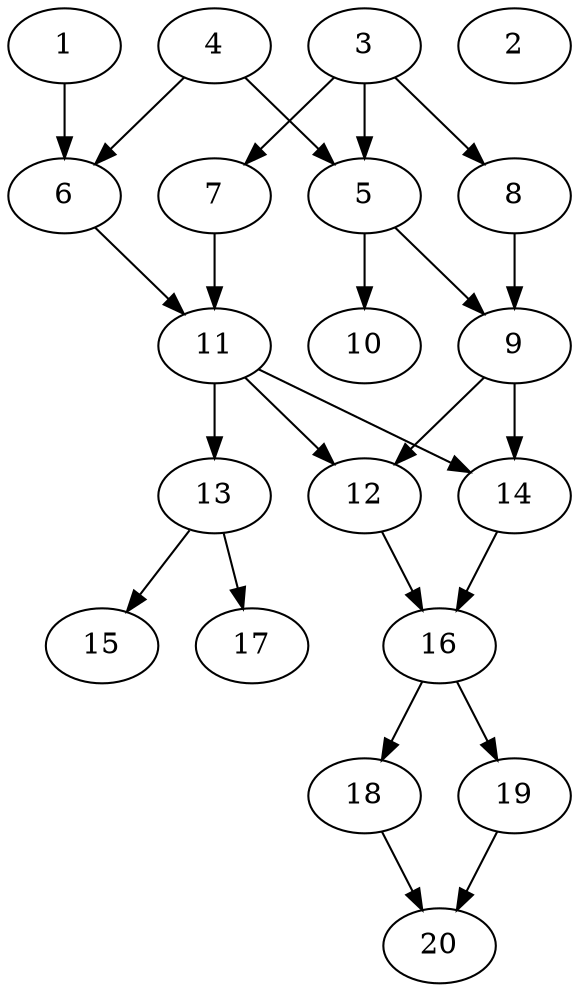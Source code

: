 // DAG automatically generated by daggen at Sat Jul 27 15:35:52 2019
// ./daggen --dot -n 20 --ccr 0.4 --fat 0.4 --regular 0.5 --density 0.6 --mindata 5242880 --maxdata 52428800 
digraph G {
  1 [size="84213760", alpha="0.04", expect_size="33685504"] 
  1 -> 6 [size ="33685504"]
  2 [size="98467840", alpha="0.14", expect_size="39387136"] 
  3 [size="34600960", alpha="0.03", expect_size="13840384"] 
  3 -> 5 [size ="13840384"]
  3 -> 7 [size ="13840384"]
  3 -> 8 [size ="13840384"]
  4 [size="22425600", alpha="0.07", expect_size="8970240"] 
  4 -> 5 [size ="8970240"]
  4 -> 6 [size ="8970240"]
  5 [size="99724800", alpha="0.08", expect_size="39889920"] 
  5 -> 9 [size ="39889920"]
  5 -> 10 [size ="39889920"]
  6 [size="90869760", alpha="0.06", expect_size="36347904"] 
  6 -> 11 [size ="36347904"]
  7 [size="124160000", alpha="0.08", expect_size="49664000"] 
  7 -> 11 [size ="49664000"]
  8 [size="128186880", alpha="0.04", expect_size="51274752"] 
  8 -> 9 [size ="51274752"]
  9 [size="118026240", alpha="0.17", expect_size="47210496"] 
  9 -> 12 [size ="47210496"]
  9 -> 14 [size ="47210496"]
  10 [size="82135040", alpha="0.05", expect_size="32854016"] 
  11 [size="24038400", alpha="0.15", expect_size="9615360"] 
  11 -> 12 [size ="9615360"]
  11 -> 13 [size ="9615360"]
  11 -> 14 [size ="9615360"]
  12 [size="48596480", alpha="0.01", expect_size="19438592"] 
  12 -> 16 [size ="19438592"]
  13 [size="13877760", alpha="0.02", expect_size="5551104"] 
  13 -> 15 [size ="5551104"]
  13 -> 17 [size ="5551104"]
  14 [size="29841920", alpha="0.12", expect_size="11936768"] 
  14 -> 16 [size ="11936768"]
  15 [size="71022080", alpha="0.03", expect_size="28408832"] 
  16 [size="119736320", alpha="0.16", expect_size="47894528"] 
  16 -> 18 [size ="47894528"]
  16 -> 19 [size ="47894528"]
  17 [size="38302720", alpha="0.08", expect_size="15321088"] 
  18 [size="83376640", alpha="0.14", expect_size="33350656"] 
  18 -> 20 [size ="33350656"]
  19 [size="106913280", alpha="0.18", expect_size="42765312"] 
  19 -> 20 [size ="42765312"]
  20 [size="91392000", alpha="0.17", expect_size="36556800"] 
}
